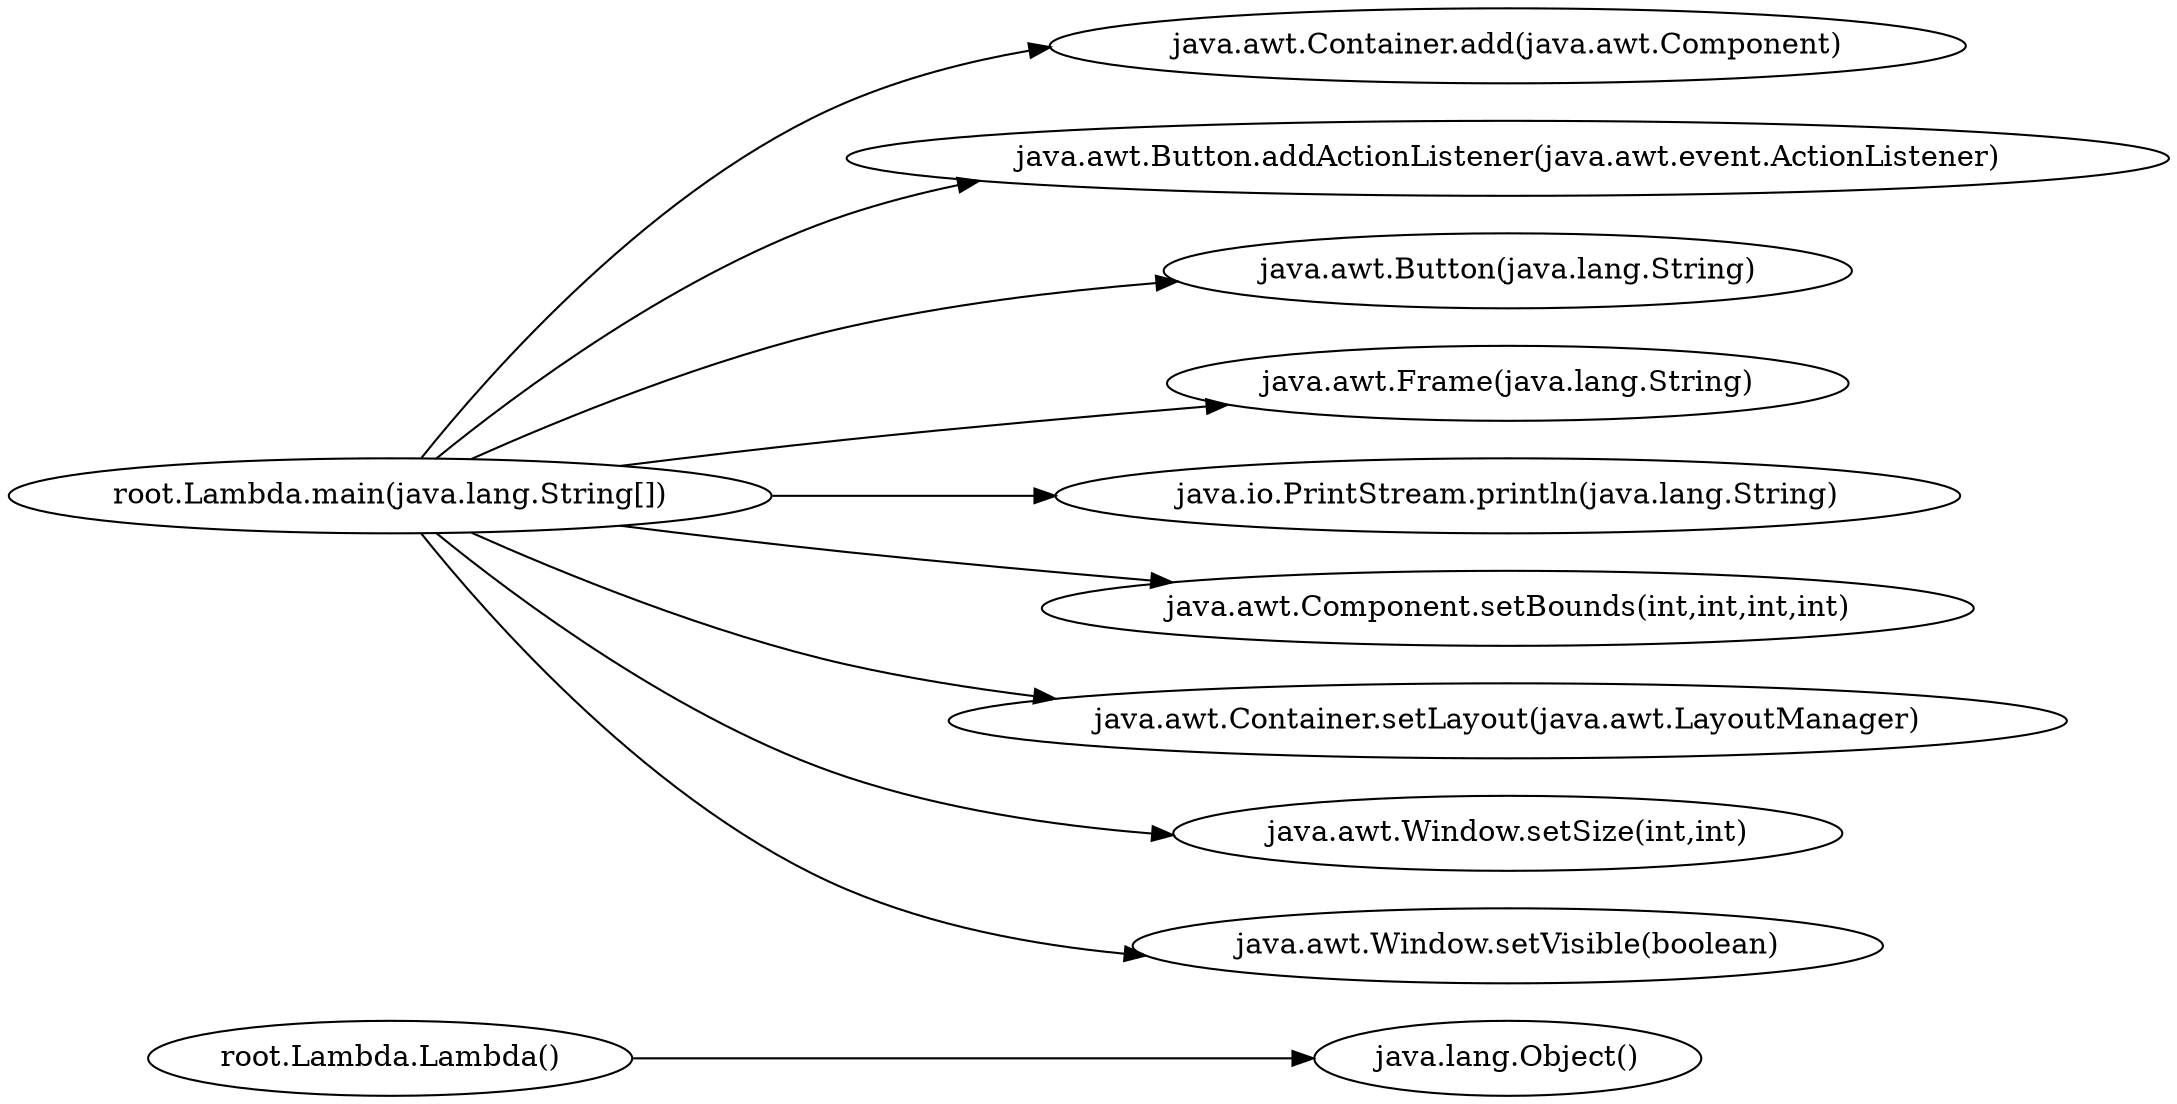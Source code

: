 digraph graphname {
rankdir="LR";
0 [label="root.Lambda.Lambda()"]
8 [label="java.awt.Container.add(java.awt.Component)"]
7 [label="java.awt.Button.addActionListener(java.awt.event.ActionListener)"]
4 [label="java.awt.Button(java.lang.String)"]
3 [label="java.awt.Frame(java.lang.String)"]
1 [label="java.lang.Object()"]
2 [label="root.Lambda.main(java.lang.String[])"]
6 [label="java.io.PrintStream.println(java.lang.String)"]
5 [label="java.awt.Component.setBounds(int,int,int,int)"]
10 [label="java.awt.Container.setLayout(java.awt.LayoutManager)"]
9 [label="java.awt.Window.setSize(int,int)"]
11 [label="java.awt.Window.setVisible(boolean)"]
0 -> 1
2 -> 3
2 -> 4
2 -> 5
2 -> 6
2 -> 7
2 -> 8
2 -> 9
2 -> 10
2 -> 11
}
